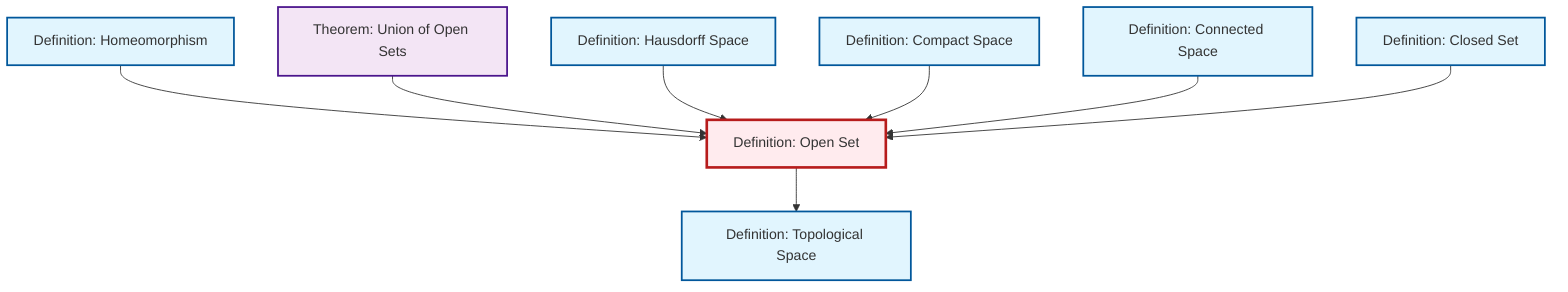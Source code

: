 graph TD
    classDef definition fill:#e1f5fe,stroke:#01579b,stroke-width:2px
    classDef theorem fill:#f3e5f5,stroke:#4a148c,stroke-width:2px
    classDef axiom fill:#fff3e0,stroke:#e65100,stroke-width:2px
    classDef example fill:#e8f5e9,stroke:#1b5e20,stroke-width:2px
    classDef current fill:#ffebee,stroke:#b71c1c,stroke-width:3px
    def-homeomorphism["Definition: Homeomorphism"]:::definition
    def-compact["Definition: Compact Space"]:::definition
    def-hausdorff["Definition: Hausdorff Space"]:::definition
    def-topological-space["Definition: Topological Space"]:::definition
    thm-union-open-sets["Theorem: Union of Open Sets"]:::theorem
    def-closed-set["Definition: Closed Set"]:::definition
    def-open-set["Definition: Open Set"]:::definition
    def-connected["Definition: Connected Space"]:::definition
    def-homeomorphism --> def-open-set
    thm-union-open-sets --> def-open-set
    def-hausdorff --> def-open-set
    def-open-set --> def-topological-space
    def-compact --> def-open-set
    def-connected --> def-open-set
    def-closed-set --> def-open-set
    class def-open-set current